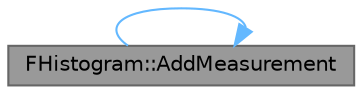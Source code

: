 digraph "FHistogram::AddMeasurement"
{
 // INTERACTIVE_SVG=YES
 // LATEX_PDF_SIZE
  bgcolor="transparent";
  edge [fontname=Helvetica,fontsize=10,labelfontname=Helvetica,labelfontsize=10];
  node [fontname=Helvetica,fontsize=10,shape=box,height=0.2,width=0.4];
  rankdir="LR";
  Node1 [id="Node000001",label="FHistogram::AddMeasurement",height=0.2,width=0.4,color="gray40", fillcolor="grey60", style="filled", fontcolor="black",tooltip="Adds an observed measurement."];
  Node1 -> Node1 [id="edge1_Node000001_Node000001",color="steelblue1",style="solid",tooltip=" "];
}
